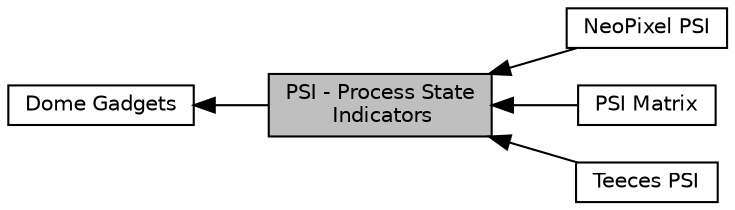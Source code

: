 digraph "PSI - Process State Indicators"
{
  edge [fontname="Helvetica",fontsize="10",labelfontname="Helvetica",labelfontsize="10"];
  node [fontname="Helvetica",fontsize="10",shape=box];
  rankdir=LR;
  Node2 [label="Dome Gadgets",height=0.2,width=0.4,color="black", fillcolor="white", style="filled",URL="$group__Dome__gadgets.html",tooltip="Reeltwo supports a series of gadgets."];
  Node4 [label="NeoPixel PSI",height=0.2,width=0.4,color="black", fillcolor="white", style="filled",URL="$group__NeoPixelPSI__gadget.html",tooltip=" "];
  Node5 [label="PSI Matrix",height=0.2,width=0.4,color="black", fillcolor="white", style="filled",URL="$group__PSIMatrix__gadget.html",tooltip=" "];
  Node1 [label="PSI - Process State\l Indicators",height=0.2,width=0.4,color="black", fillcolor="grey75", style="filled", fontcolor="black",tooltip="Process State Indicators."];
  Node3 [label="Teeces PSI",height=0.2,width=0.4,color="black", fillcolor="white", style="filled",URL="$group__TeecesPSI__gadget.html",tooltip="Teeces PSI."];
  Node2->Node1 [shape=plaintext, dir="back", style="solid"];
  Node1->Node3 [shape=plaintext, dir="back", style="solid"];
  Node1->Node4 [shape=plaintext, dir="back", style="solid"];
  Node1->Node5 [shape=plaintext, dir="back", style="solid"];
}
